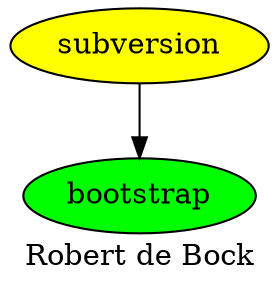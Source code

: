 digraph PhiloDilemma {
  label = "Robert de Bock" ;
  overlap=false
  {
    bootstrap [fillcolor=green style=filled]
    subversion [fillcolor=yellow style=filled]
  }
  subversion -> bootstrap
}
